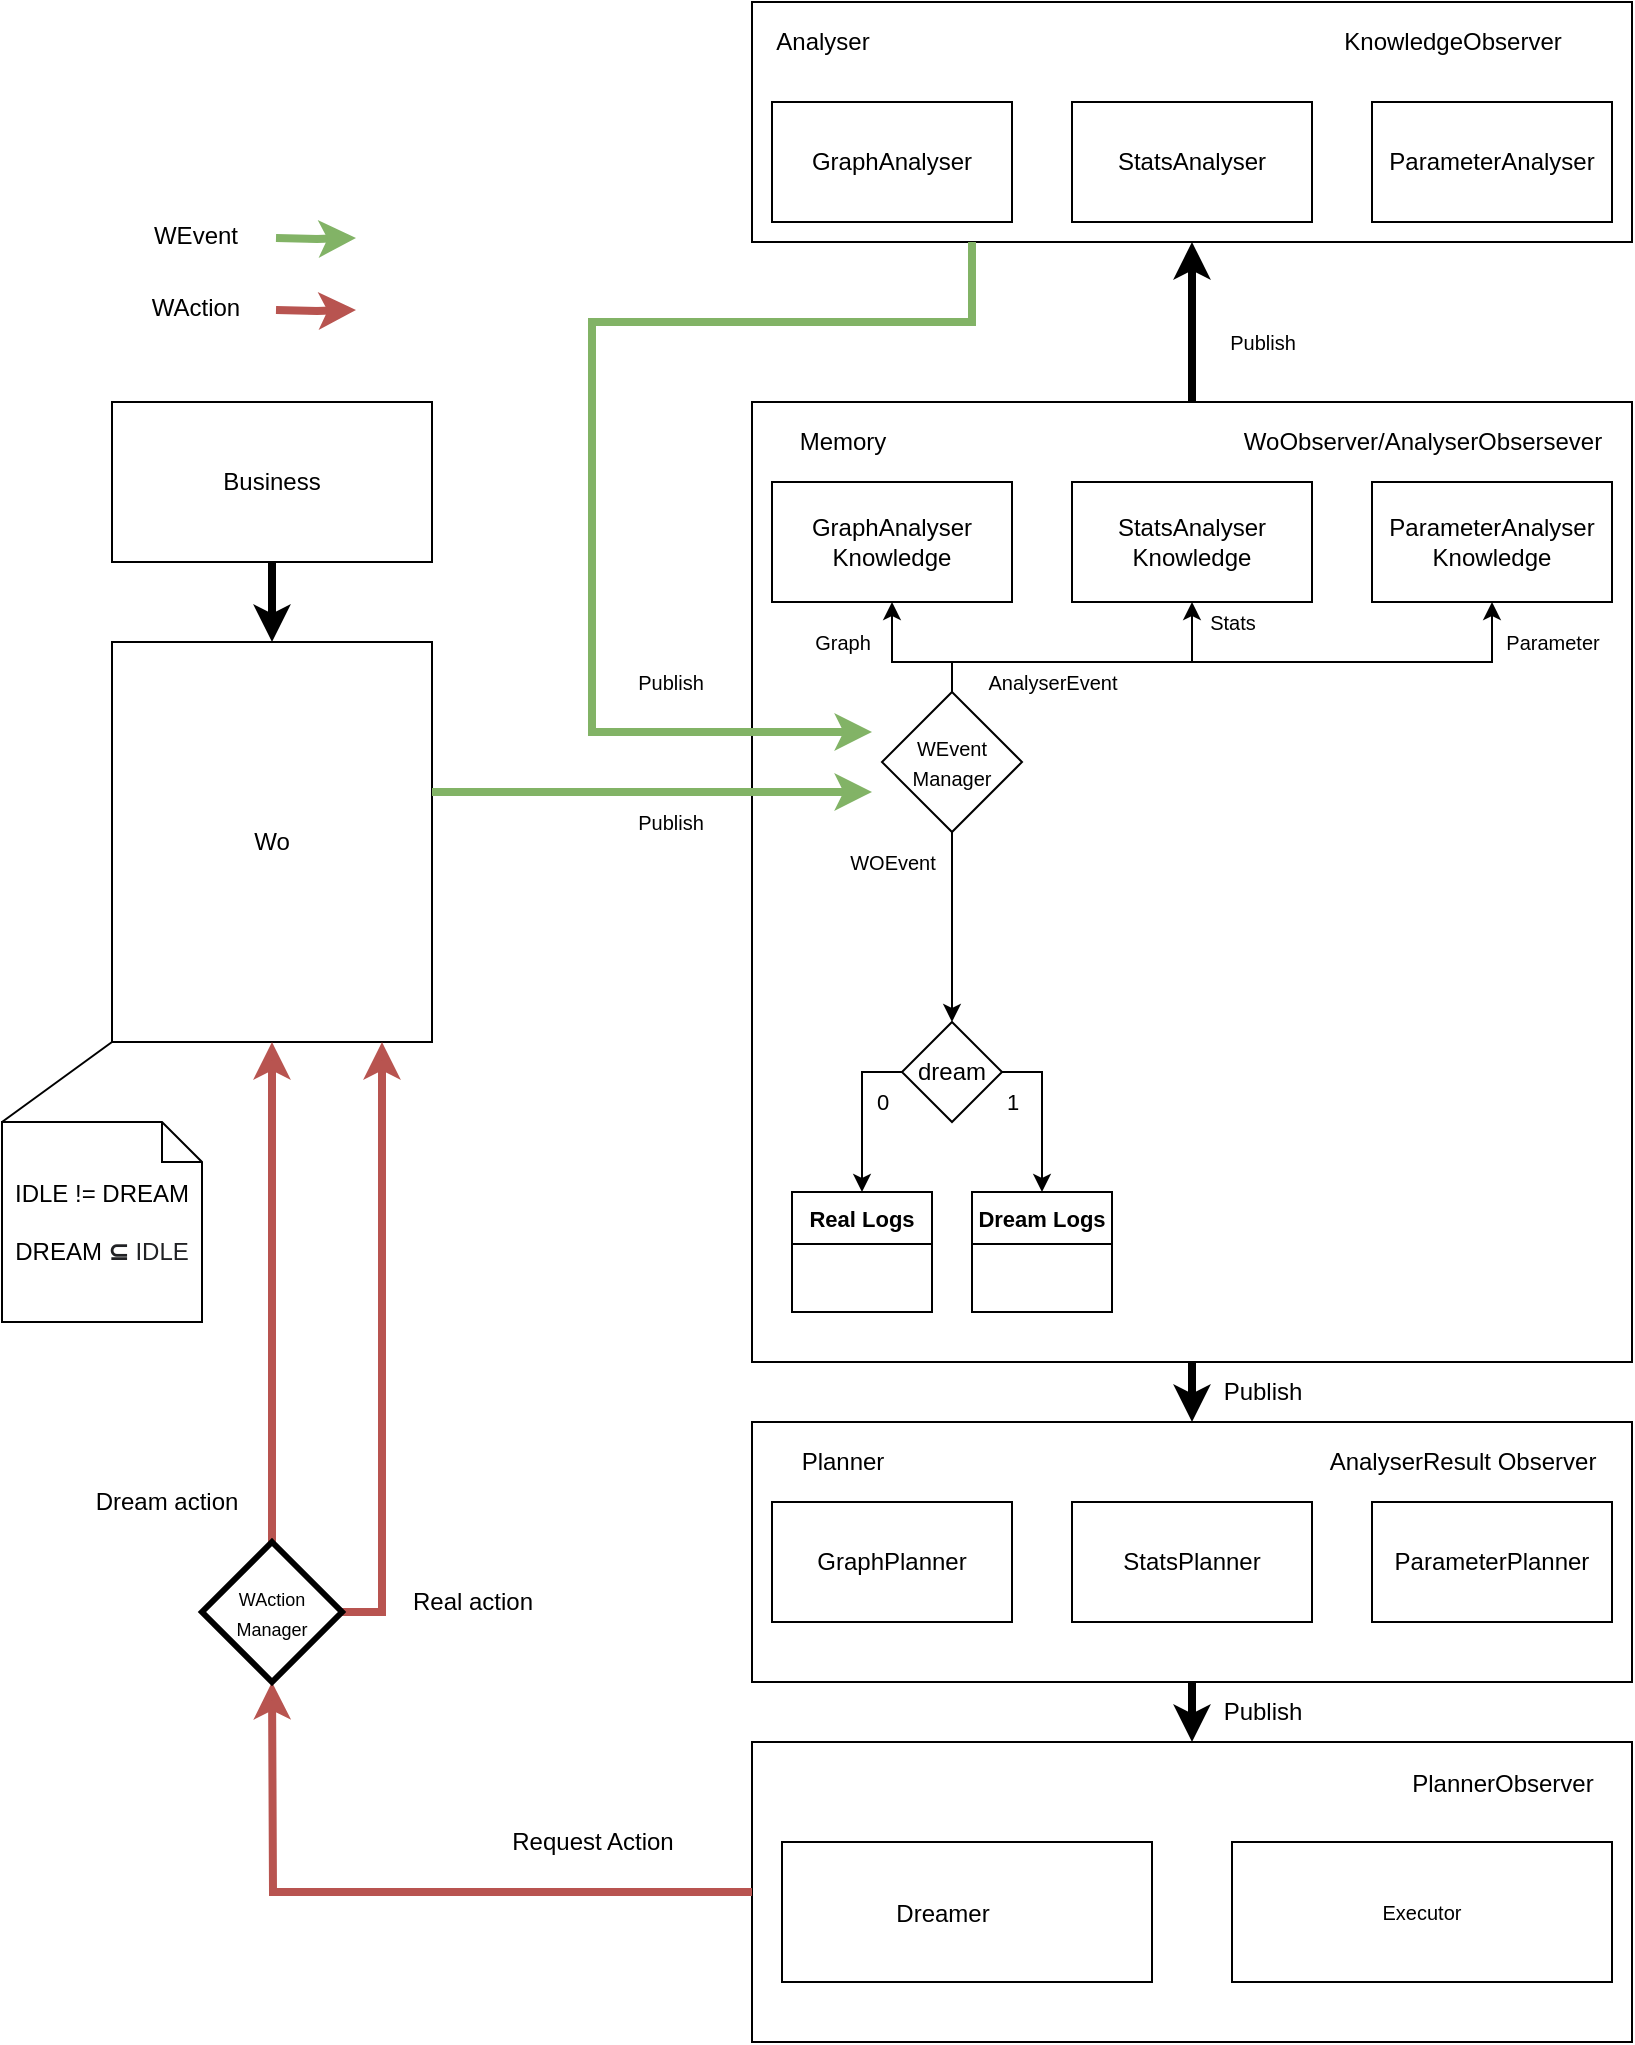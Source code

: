 <mxfile version="17.4.0" type="device"><diagram id="gRg7UHnxYuvVEjStJpHx" name="Page-1"><mxGraphModel dx="982" dy="604" grid="1" gridSize="10" guides="1" tooltips="1" connect="1" arrows="1" fold="1" page="1" pageScale="1" pageWidth="827" pageHeight="1169" math="0" shadow="0"><root><mxCell id="0"/><mxCell id="1" parent="0"/><mxCell id="RJfiCJJlDYWIYcxAatYN-1" value="" style="rounded=0;whiteSpace=wrap;html=1;fontSize=10;" vertex="1" parent="1"><mxGeometry x="480" y="910" width="440" height="150" as="geometry"/></mxCell><mxCell id="eGc074BNSoweGuL8K8vA-1" value="Wo" style="rounded=0;whiteSpace=wrap;html=1;" parent="1" vertex="1"><mxGeometry x="160" y="360" width="160" height="200" as="geometry"/></mxCell><mxCell id="eGc074BNSoweGuL8K8vA-3" value="&lt;font style=&quot;font-size: 12px&quot;&gt;IDLE != DREAM&lt;br&gt;&lt;br&gt;DREAM&amp;nbsp;&lt;span style=&quot;color: rgb(32 , 33 , 36) ; font-family: &amp;#34;arial&amp;#34; , sans-serif ; text-align: left ; background-color: rgb(255 , 255 , 255)&quot;&gt;&lt;b&gt;⊆&lt;/b&gt; IDLE&lt;/span&gt;&lt;/font&gt;" style="shape=note;size=20;whiteSpace=wrap;html=1;" parent="1" vertex="1"><mxGeometry x="105" y="600" width="100" height="100" as="geometry"/></mxCell><mxCell id="M6r_V2_CPhSMCasmv5Qg-44" style="edgeStyle=orthogonalEdgeStyle;rounded=0;orthogonalLoop=1;jettySize=auto;html=1;exitX=0.5;exitY=1;exitDx=0;exitDy=0;entryX=0.5;entryY=0;entryDx=0;entryDy=0;startArrow=none;startFill=0;endArrow=classic;endFill=1;strokeWidth=4;" parent="1" source="eGc074BNSoweGuL8K8vA-6" target="eGc074BNSoweGuL8K8vA-1" edge="1"><mxGeometry relative="1" as="geometry"/></mxCell><mxCell id="eGc074BNSoweGuL8K8vA-6" value="Business" style="rounded=0;whiteSpace=wrap;html=1;" parent="1" vertex="1"><mxGeometry x="160" y="240" width="160" height="80" as="geometry"/></mxCell><mxCell id="eGc074BNSoweGuL8K8vA-62" style="edgeStyle=orthogonalEdgeStyle;rounded=0;orthogonalLoop=1;jettySize=auto;html=1;exitX=0.5;exitY=0;exitDx=0;exitDy=0;entryX=0.5;entryY=1;entryDx=0;entryDy=0;fontSize=30;strokeWidth=4;fillColor=#d5e8d4;strokeColor=#000000;" parent="1" source="eGc074BNSoweGuL8K8vA-8" target="eGc074BNSoweGuL8K8vA-10" edge="1"><mxGeometry relative="1" as="geometry"/></mxCell><mxCell id="M6r_V2_CPhSMCasmv5Qg-19" style="edgeStyle=orthogonalEdgeStyle;rounded=0;orthogonalLoop=1;jettySize=auto;html=1;startArrow=none;startFill=0;endArrow=classic;endFill=1;strokeWidth=4;" parent="1" source="eGc074BNSoweGuL8K8vA-8" target="M6r_V2_CPhSMCasmv5Qg-15" edge="1"><mxGeometry relative="1" as="geometry"/></mxCell><mxCell id="eGc074BNSoweGuL8K8vA-8" value="" style="rounded=0;whiteSpace=wrap;html=1;" parent="1" vertex="1"><mxGeometry x="480" y="240" width="440" height="480" as="geometry"/></mxCell><mxCell id="eGc074BNSoweGuL8K8vA-9" value="Memory" style="text;html=1;align=center;verticalAlign=middle;resizable=0;points=[];autosize=1;strokeColor=none;fillColor=none;" parent="1" vertex="1"><mxGeometry x="495" y="250" width="60" height="20" as="geometry"/></mxCell><mxCell id="eGc074BNSoweGuL8K8vA-10" value="" style="rounded=0;whiteSpace=wrap;html=1;" parent="1" vertex="1"><mxGeometry x="480" y="40" width="440" height="120" as="geometry"/></mxCell><mxCell id="eGc074BNSoweGuL8K8vA-11" value="KnowledgeObserver" style="text;html=1;align=center;verticalAlign=middle;resizable=0;points=[];autosize=1;strokeColor=none;fillColor=none;" parent="1" vertex="1"><mxGeometry x="770" y="50" width="120" height="20" as="geometry"/></mxCell><mxCell id="eGc074BNSoweGuL8K8vA-12" value="Analyser" style="text;html=1;align=center;verticalAlign=middle;resizable=0;points=[];autosize=1;strokeColor=none;fillColor=none;" parent="1" vertex="1"><mxGeometry x="485" y="50" width="60" height="20" as="geometry"/></mxCell><mxCell id="eGc074BNSoweGuL8K8vA-14" value="GraphAnalyser" style="rounded=0;whiteSpace=wrap;html=1;" parent="1" vertex="1"><mxGeometry x="490" y="90" width="120" height="60" as="geometry"/></mxCell><mxCell id="eGc074BNSoweGuL8K8vA-15" value="StatsAnalyser" style="rounded=0;whiteSpace=wrap;html=1;" parent="1" vertex="1"><mxGeometry x="640" y="90" width="120" height="60" as="geometry"/></mxCell><mxCell id="eGc074BNSoweGuL8K8vA-16" value="ParameterAnalyser" style="rounded=0;whiteSpace=wrap;html=1;" parent="1" vertex="1"><mxGeometry x="790" y="90" width="120" height="60" as="geometry"/></mxCell><mxCell id="eGc074BNSoweGuL8K8vA-46" style="edgeStyle=orthogonalEdgeStyle;rounded=0;orthogonalLoop=1;jettySize=auto;html=1;exitX=1;exitY=0.5;exitDx=0;exitDy=0;entryX=0.5;entryY=0;entryDx=0;entryDy=0;fontSize=10;strokeWidth=1;" parent="1" source="eGc074BNSoweGuL8K8vA-17" target="eGc074BNSoweGuL8K8vA-33" edge="1"><mxGeometry relative="1" as="geometry"/></mxCell><mxCell id="eGc074BNSoweGuL8K8vA-48" style="edgeStyle=orthogonalEdgeStyle;rounded=0;orthogonalLoop=1;jettySize=auto;html=1;exitX=0;exitY=0.5;exitDx=0;exitDy=0;fontSize=10;strokeWidth=1;" parent="1" source="eGc074BNSoweGuL8K8vA-17" target="eGc074BNSoweGuL8K8vA-29" edge="1"><mxGeometry relative="1" as="geometry"/></mxCell><mxCell id="eGc074BNSoweGuL8K8vA-17" value="dream" style="rhombus;whiteSpace=wrap;html=1;" parent="1" vertex="1"><mxGeometry x="555" y="550" width="50" height="50" as="geometry"/></mxCell><mxCell id="eGc074BNSoweGuL8K8vA-20" style="edgeStyle=orthogonalEdgeStyle;rounded=0;orthogonalLoop=1;jettySize=auto;html=1;strokeWidth=4;fillColor=#d5e8d4;strokeColor=#82b366;" parent="1" edge="1"><mxGeometry relative="1" as="geometry"><mxPoint x="242" y="158" as="sourcePoint"/><mxPoint x="282" y="158" as="targetPoint"/></mxGeometry></mxCell><mxCell id="eGc074BNSoweGuL8K8vA-21" value="WEvent" style="text;html=1;strokeColor=none;fillColor=none;align=center;verticalAlign=middle;whiteSpace=wrap;rounded=0;" parent="1" vertex="1"><mxGeometry x="172" y="142" width="60" height="30" as="geometry"/></mxCell><mxCell id="eGc074BNSoweGuL8K8vA-19" style="edgeStyle=orthogonalEdgeStyle;rounded=0;orthogonalLoop=1;jettySize=auto;html=1;fillColor=#d5e8d4;strokeColor=#82b366;strokeWidth=4;exitX=1;exitY=0.375;exitDx=0;exitDy=0;exitPerimeter=0;" parent="1" source="eGc074BNSoweGuL8K8vA-1" edge="1"><mxGeometry relative="1" as="geometry"><mxPoint x="330" y="435" as="sourcePoint"/><mxPoint x="540" y="435" as="targetPoint"/><Array as="points"/></mxGeometry></mxCell><mxCell id="eGc074BNSoweGuL8K8vA-29" value="Real Logs" style="swimlane;fontStyle=1;childLayout=stackLayout;horizontal=1;startSize=26;horizontalStack=0;resizeParent=1;resizeParentMax=0;resizeLast=0;collapsible=1;marginBottom=0;align=center;fontSize=11;" parent="1" vertex="1"><mxGeometry x="500" y="635" width="70" height="60" as="geometry"/></mxCell><mxCell id="eGc074BNSoweGuL8K8vA-33" value="Dream Logs" style="swimlane;fontStyle=1;childLayout=stackLayout;horizontal=1;startSize=26;horizontalStack=0;resizeParent=1;resizeParentMax=0;resizeLast=0;collapsible=1;marginBottom=0;align=center;fontSize=11;" parent="1" vertex="1"><mxGeometry x="590" y="635" width="70" height="60" as="geometry"/></mxCell><mxCell id="eGc074BNSoweGuL8K8vA-37" value="0" style="text;html=1;align=center;verticalAlign=middle;resizable=0;points=[];autosize=1;strokeColor=none;fillColor=none;fontSize=11;" parent="1" vertex="1"><mxGeometry x="535" y="580" width="20" height="20" as="geometry"/></mxCell><mxCell id="eGc074BNSoweGuL8K8vA-38" value="1" style="text;html=1;align=center;verticalAlign=middle;resizable=0;points=[];autosize=1;strokeColor=none;fillColor=none;fontSize=11;" parent="1" vertex="1"><mxGeometry x="600" y="580" width="20" height="20" as="geometry"/></mxCell><mxCell id="eGc074BNSoweGuL8K8vA-39" value="GraphAnalyser&lt;br&gt;Knowledge" style="rounded=0;whiteSpace=wrap;html=1;" parent="1" vertex="1"><mxGeometry x="490" y="280" width="120" height="60" as="geometry"/></mxCell><mxCell id="eGc074BNSoweGuL8K8vA-40" value="StatsAnalyser&lt;br&gt;Knowledge" style="rounded=0;whiteSpace=wrap;html=1;" parent="1" vertex="1"><mxGeometry x="640" y="280" width="120" height="60" as="geometry"/></mxCell><mxCell id="eGc074BNSoweGuL8K8vA-41" value="ParameterAnalyser&lt;br&gt;Knowledge" style="rounded=0;whiteSpace=wrap;html=1;" parent="1" vertex="1"><mxGeometry x="790" y="280" width="120" height="60" as="geometry"/></mxCell><mxCell id="eGc074BNSoweGuL8K8vA-42" value="" style="endArrow=none;html=1;rounded=0;fontSize=11;strokeWidth=1;entryX=0;entryY=1;entryDx=0;entryDy=0;exitX=0;exitY=0;exitDx=0;exitDy=0;exitPerimeter=0;" parent="1" target="eGc074BNSoweGuL8K8vA-1" edge="1" source="eGc074BNSoweGuL8K8vA-3"><mxGeometry width="50" height="50" relative="1" as="geometry"><mxPoint x="70" y="585" as="sourcePoint"/><mxPoint x="120" y="535" as="targetPoint"/></mxGeometry></mxCell><mxCell id="eGc074BNSoweGuL8K8vA-45" style="edgeStyle=orthogonalEdgeStyle;rounded=0;orthogonalLoop=1;jettySize=auto;html=1;entryX=0.5;entryY=0;entryDx=0;entryDy=0;fontSize=10;strokeWidth=1;" parent="1" source="eGc074BNSoweGuL8K8vA-43" target="eGc074BNSoweGuL8K8vA-17" edge="1"><mxGeometry relative="1" as="geometry"/></mxCell><mxCell id="eGc074BNSoweGuL8K8vA-50" style="edgeStyle=orthogonalEdgeStyle;rounded=0;orthogonalLoop=1;jettySize=auto;html=1;entryX=0.5;entryY=1;entryDx=0;entryDy=0;fontSize=10;strokeWidth=1;" parent="1" source="eGc074BNSoweGuL8K8vA-43" target="eGc074BNSoweGuL8K8vA-39" edge="1"><mxGeometry relative="1" as="geometry"><Array as="points"><mxPoint x="580" y="370"/><mxPoint x="550" y="370"/></Array></mxGeometry></mxCell><mxCell id="eGc074BNSoweGuL8K8vA-51" style="edgeStyle=orthogonalEdgeStyle;rounded=0;orthogonalLoop=1;jettySize=auto;html=1;entryX=0.5;entryY=1;entryDx=0;entryDy=0;fontSize=10;strokeWidth=1;" parent="1" source="eGc074BNSoweGuL8K8vA-43" target="eGc074BNSoweGuL8K8vA-40" edge="1"><mxGeometry relative="1" as="geometry"><Array as="points"><mxPoint x="580" y="370"/><mxPoint x="700" y="370"/></Array></mxGeometry></mxCell><mxCell id="eGc074BNSoweGuL8K8vA-52" style="edgeStyle=orthogonalEdgeStyle;rounded=0;orthogonalLoop=1;jettySize=auto;html=1;entryX=0.5;entryY=1;entryDx=0;entryDy=0;fontSize=10;strokeWidth=1;" parent="1" source="eGc074BNSoweGuL8K8vA-43" target="eGc074BNSoweGuL8K8vA-41" edge="1"><mxGeometry relative="1" as="geometry"><Array as="points"><mxPoint x="580" y="370"/><mxPoint x="850" y="370"/></Array></mxGeometry></mxCell><mxCell id="eGc074BNSoweGuL8K8vA-43" value="&lt;font style=&quot;font-size: 10px&quot;&gt;WEvent&lt;br&gt;Manager&lt;/font&gt;" style="rhombus;whiteSpace=wrap;html=1;fontSize=12;" parent="1" vertex="1"><mxGeometry x="545" y="385" width="70" height="70" as="geometry"/></mxCell><mxCell id="eGc074BNSoweGuL8K8vA-44" value="WOEvent" style="text;html=1;align=center;verticalAlign=middle;resizable=0;points=[];autosize=1;strokeColor=none;fillColor=none;fontSize=10;" parent="1" vertex="1"><mxGeometry x="520" y="460" width="60" height="20" as="geometry"/></mxCell><mxCell id="eGc074BNSoweGuL8K8vA-53" value="AnalyserEvent" style="text;html=1;align=center;verticalAlign=middle;resizable=0;points=[];autosize=1;strokeColor=none;fillColor=none;fontSize=10;" parent="1" vertex="1"><mxGeometry x="590" y="370" width="80" height="20" as="geometry"/></mxCell><mxCell id="eGc074BNSoweGuL8K8vA-54" value="Graph" style="text;html=1;align=center;verticalAlign=middle;resizable=0;points=[];autosize=1;strokeColor=none;fillColor=none;fontSize=10;" parent="1" vertex="1"><mxGeometry x="505" y="350" width="40" height="20" as="geometry"/></mxCell><mxCell id="eGc074BNSoweGuL8K8vA-55" value="Stats" style="text;html=1;align=center;verticalAlign=middle;resizable=0;points=[];autosize=1;strokeColor=none;fillColor=none;fontSize=10;" parent="1" vertex="1"><mxGeometry x="700" y="340" width="40" height="20" as="geometry"/></mxCell><mxCell id="eGc074BNSoweGuL8K8vA-56" value="Parameter" style="text;html=1;align=center;verticalAlign=middle;resizable=0;points=[];autosize=1;strokeColor=none;fillColor=none;fontSize=10;" parent="1" vertex="1"><mxGeometry x="850" y="350" width="60" height="20" as="geometry"/></mxCell><mxCell id="eGc074BNSoweGuL8K8vA-75" style="edgeStyle=orthogonalEdgeStyle;rounded=0;orthogonalLoop=1;jettySize=auto;html=1;fontSize=10;strokeColor=#b85450;strokeWidth=4;exitX=0;exitY=0.5;exitDx=0;exitDy=0;fillColor=#f8cecc;" parent="1" source="RJfiCJJlDYWIYcxAatYN-1" edge="1"><mxGeometry relative="1" as="geometry"><mxPoint x="240" y="880" as="targetPoint"/><mxPoint x="470" y="1020" as="sourcePoint"/></mxGeometry></mxCell><mxCell id="eGc074BNSoweGuL8K8vA-60" value="PlannerObserver" style="text;html=1;align=center;verticalAlign=middle;resizable=0;points=[];autosize=1;strokeColor=none;fillColor=none;" parent="1" vertex="1"><mxGeometry x="800" y="921" width="110" height="20" as="geometry"/></mxCell><mxCell id="eGc074BNSoweGuL8K8vA-64" value="WAction" style="text;html=1;strokeColor=none;fillColor=none;align=center;verticalAlign=middle;whiteSpace=wrap;rounded=0;" parent="1" vertex="1"><mxGeometry x="172" y="178" width="60" height="30" as="geometry"/></mxCell><mxCell id="eGc074BNSoweGuL8K8vA-65" style="edgeStyle=orthogonalEdgeStyle;rounded=0;orthogonalLoop=1;jettySize=auto;html=1;strokeWidth=4;fillColor=#f8cecc;strokeColor=#b85450;" parent="1" edge="1"><mxGeometry relative="1" as="geometry"><mxPoint x="242" y="194" as="sourcePoint"/><mxPoint x="282" y="194" as="targetPoint"/></mxGeometry></mxCell><mxCell id="eGc074BNSoweGuL8K8vA-72" value="Publish" style="text;html=1;align=center;verticalAlign=middle;resizable=0;points=[];autosize=1;strokeColor=none;fillColor=none;fontSize=10;" parent="1" vertex="1"><mxGeometry x="710" y="200" width="50" height="20" as="geometry"/></mxCell><mxCell id="eGc074BNSoweGuL8K8vA-74" value="Publish" style="text;html=1;align=center;verticalAlign=middle;resizable=0;points=[];autosize=1;strokeColor=none;fillColor=none;fontSize=10;" parent="1" vertex="1"><mxGeometry x="414" y="440" width="50" height="20" as="geometry"/></mxCell><mxCell id="eGc074BNSoweGuL8K8vA-76" value="&lt;font style=&quot;font-size: 12px&quot;&gt;Request Action&lt;/font&gt;" style="text;html=1;align=center;verticalAlign=middle;resizable=0;points=[];autosize=1;strokeColor=none;fillColor=none;fontSize=10;" parent="1" vertex="1"><mxGeometry x="350" y="950" width="100" height="20" as="geometry"/></mxCell><mxCell id="eGc074BNSoweGuL8K8vA-79" style="edgeStyle=orthogonalEdgeStyle;rounded=0;orthogonalLoop=1;jettySize=auto;html=1;strokeWidth=4;fillColor=#d5e8d4;strokeColor=#82b366;exitX=0.25;exitY=1;exitDx=0;exitDy=0;" parent="1" source="eGc074BNSoweGuL8K8vA-10" edge="1"><mxGeometry relative="1" as="geometry"><mxPoint x="590" y="180" as="sourcePoint"/><mxPoint x="540" y="405" as="targetPoint"/><Array as="points"><mxPoint x="590" y="200"/><mxPoint x="400" y="200"/><mxPoint x="400" y="405"/></Array></mxGeometry></mxCell><mxCell id="M6r_V2_CPhSMCasmv5Qg-15" value="" style="rounded=0;whiteSpace=wrap;html=1;fontSize=10;" parent="1" vertex="1"><mxGeometry x="480" y="750" width="440" height="130" as="geometry"/></mxCell><mxCell id="M6r_V2_CPhSMCasmv5Qg-7" value="AnalyserResult Observer" style="text;html=1;align=center;verticalAlign=middle;resizable=0;points=[];autosize=1;strokeColor=none;fillColor=none;" parent="1" vertex="1"><mxGeometry x="760" y="760" width="150" height="20" as="geometry"/></mxCell><mxCell id="M6r_V2_CPhSMCasmv5Qg-16" value="ParameterPlanner" style="rounded=0;whiteSpace=wrap;html=1;" parent="1" vertex="1"><mxGeometry x="790" y="790" width="120" height="60" as="geometry"/></mxCell><mxCell id="M6r_V2_CPhSMCasmv5Qg-17" value="StatsPlanner" style="rounded=0;whiteSpace=wrap;html=1;" parent="1" vertex="1"><mxGeometry x="640" y="790" width="120" height="60" as="geometry"/></mxCell><mxCell id="M6r_V2_CPhSMCasmv5Qg-18" value="GraphPlanner" style="rounded=0;whiteSpace=wrap;html=1;" parent="1" vertex="1"><mxGeometry x="490" y="790" width="120" height="60" as="geometry"/></mxCell><mxCell id="M6r_V2_CPhSMCasmv5Qg-21" value="Publish" style="text;html=1;align=center;verticalAlign=middle;resizable=0;points=[];autosize=1;strokeColor=none;" parent="1" vertex="1"><mxGeometry x="710" y="725" width="50" height="20" as="geometry"/></mxCell><mxCell id="M6r_V2_CPhSMCasmv5Qg-23" value="Planner" style="text;html=1;align=center;verticalAlign=middle;resizable=0;points=[];autosize=1;strokeColor=none;fillColor=none;" parent="1" vertex="1"><mxGeometry x="495" y="760" width="60" height="20" as="geometry"/></mxCell><mxCell id="M6r_V2_CPhSMCasmv5Qg-25" value="WoObserver/AnalyserObsersever" style="text;html=1;align=center;verticalAlign=middle;resizable=0;points=[];autosize=1;strokeColor=none;fillColor=none;" parent="1" vertex="1"><mxGeometry x="720" y="250" width="190" height="20" as="geometry"/></mxCell><mxCell id="M6r_V2_CPhSMCasmv5Qg-26" value="Publish" style="text;html=1;align=center;verticalAlign=middle;resizable=0;points=[];autosize=1;strokeColor=none;fillColor=none;fontSize=10;" parent="1" vertex="1"><mxGeometry x="414" y="370" width="50" height="20" as="geometry"/></mxCell><mxCell id="M6r_V2_CPhSMCasmv5Qg-35" style="edgeStyle=orthogonalEdgeStyle;rounded=0;orthogonalLoop=1;jettySize=auto;html=1;startArrow=none;startFill=0;endArrow=classic;endFill=1;strokeWidth=4;fillColor=#f8cecc;strokeColor=#b85450;" parent="1" source="M6r_V2_CPhSMCasmv5Qg-33" edge="1"><mxGeometry relative="1" as="geometry"><mxPoint x="240" y="560" as="targetPoint"/></mxGeometry></mxCell><mxCell id="M6r_V2_CPhSMCasmv5Qg-36" style="edgeStyle=orthogonalEdgeStyle;rounded=0;orthogonalLoop=1;jettySize=auto;html=1;exitX=1;exitY=0.5;exitDx=0;exitDy=0;startArrow=none;startFill=0;endArrow=classic;endFill=1;strokeWidth=4;fillColor=#f8cecc;strokeColor=#b85450;" parent="1" source="M6r_V2_CPhSMCasmv5Qg-33" edge="1"><mxGeometry relative="1" as="geometry"><mxPoint x="295" y="560" as="targetPoint"/><Array as="points"><mxPoint x="295" y="845"/></Array></mxGeometry></mxCell><mxCell id="M6r_V2_CPhSMCasmv5Qg-33" value="&lt;font style=&quot;font-size: 9px&quot;&gt;WAction&lt;br&gt;Manager&lt;/font&gt;" style="rhombus;whiteSpace=wrap;html=1;fontSize=12;strokeWidth=3;" parent="1" vertex="1"><mxGeometry x="205" y="810" width="70" height="70" as="geometry"/></mxCell><mxCell id="M6r_V2_CPhSMCasmv5Qg-37" value="Dream action" style="text;html=1;align=center;verticalAlign=middle;resizable=0;points=[];autosize=1;strokeColor=none;" parent="1" vertex="1"><mxGeometry x="142" y="780" width="90" height="20" as="geometry"/></mxCell><mxCell id="M6r_V2_CPhSMCasmv5Qg-38" value="Real action" style="text;html=1;align=center;verticalAlign=middle;resizable=0;points=[];autosize=1;strokeColor=none;" parent="1" vertex="1"><mxGeometry x="300" y="830" width="80" height="20" as="geometry"/></mxCell><mxCell id="M6r_V2_CPhSMCasmv5Qg-40" style="edgeStyle=orthogonalEdgeStyle;rounded=0;orthogonalLoop=1;jettySize=auto;html=1;startArrow=none;startFill=0;endArrow=classic;endFill=1;strokeWidth=4;" parent="1" edge="1"><mxGeometry relative="1" as="geometry"><mxPoint x="700" y="880.0" as="sourcePoint"/><mxPoint x="700" y="910" as="targetPoint"/></mxGeometry></mxCell><mxCell id="M6r_V2_CPhSMCasmv5Qg-41" value="Publish" style="text;html=1;align=center;verticalAlign=middle;resizable=0;points=[];autosize=1;strokeColor=none;" parent="1" vertex="1"><mxGeometry x="710" y="885" width="50" height="20" as="geometry"/></mxCell><mxCell id="RJfiCJJlDYWIYcxAatYN-3" value="" style="group" vertex="1" connectable="0" parent="1"><mxGeometry x="495" y="960" width="185" height="70" as="geometry"/></mxCell><mxCell id="eGc074BNSoweGuL8K8vA-58" value="" style="rounded=0;whiteSpace=wrap;html=1;fontSize=10;" parent="RJfiCJJlDYWIYcxAatYN-3" vertex="1"><mxGeometry width="185" height="70" as="geometry"/></mxCell><mxCell id="M6r_V2_CPhSMCasmv5Qg-6" value="Dreamer" style="text;html=1;align=center;verticalAlign=middle;resizable=0;points=[];autosize=1;strokeColor=none;fillColor=none;" parent="RJfiCJJlDYWIYcxAatYN-3" vertex="1"><mxGeometry x="49.808" y="26.25" width="60" height="20" as="geometry"/></mxCell><mxCell id="RJfiCJJlDYWIYcxAatYN-4" value="Executor" style="rounded=0;whiteSpace=wrap;html=1;fontSize=10;" vertex="1" parent="1"><mxGeometry x="720" y="960" width="190" height="70" as="geometry"/></mxCell></root></mxGraphModel></diagram></mxfile>